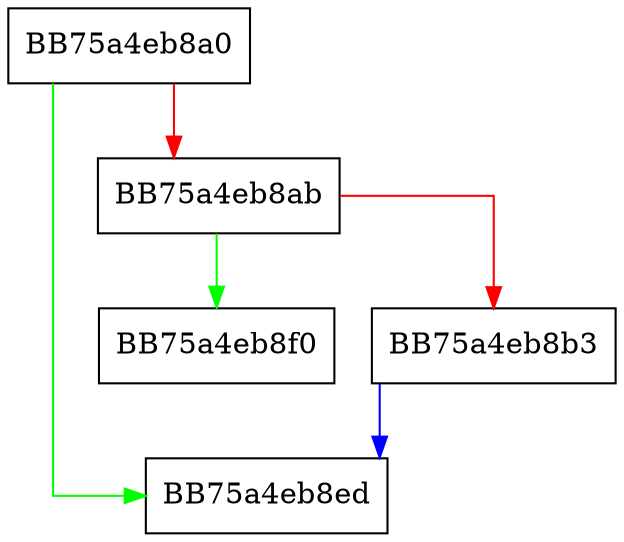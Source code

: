 digraph read_modrm {
  node [shape="box"];
  graph [splines=ortho];
  BB75a4eb8a0 -> BB75a4eb8ed [color="green"];
  BB75a4eb8a0 -> BB75a4eb8ab [color="red"];
  BB75a4eb8ab -> BB75a4eb8f0 [color="green"];
  BB75a4eb8ab -> BB75a4eb8b3 [color="red"];
  BB75a4eb8b3 -> BB75a4eb8ed [color="blue"];
}